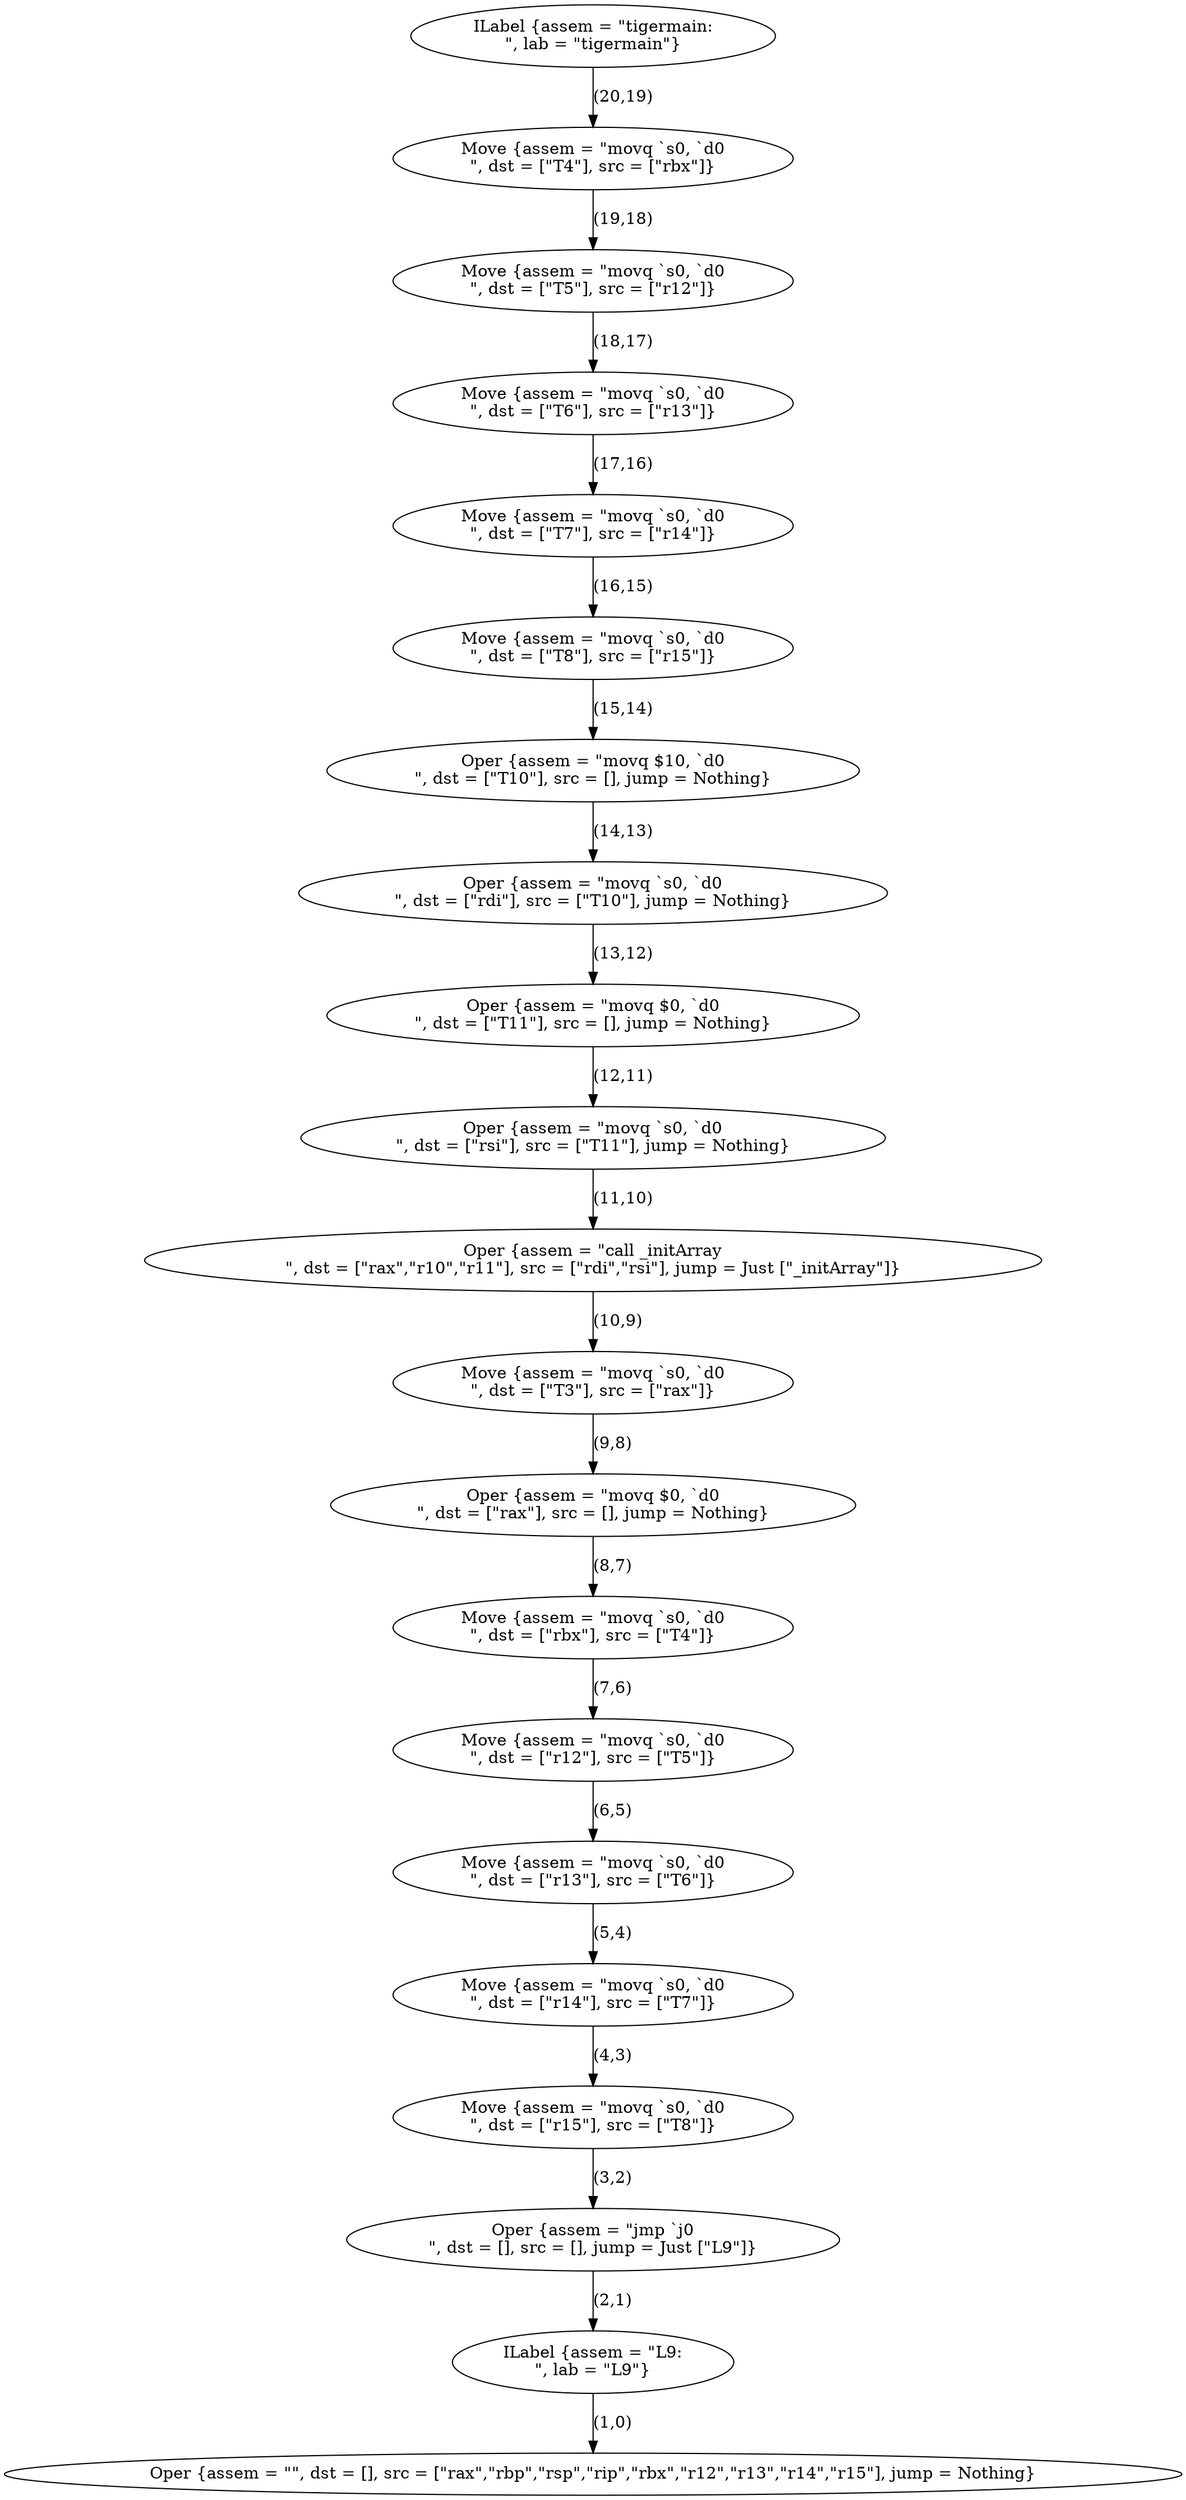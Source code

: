 strict digraph FlowGraph {
    20 [label="ILabel {assem = \"tigermain:\n\", lab = \"tigermain\"}"];
    19 [label="Move {assem = \"movq `s0, `d0\n\", dst = [\"T4\"], src = [\"rbx\"]}"];
    18 [label="Move {assem = \"movq `s0, `d0\n\", dst = [\"T5\"], src = [\"r12\"]}"];
    17 [label="Move {assem = \"movq `s0, `d0\n\", dst = [\"T6\"], src = [\"r13\"]}"];
    16 [label="Move {assem = \"movq `s0, `d0\n\", dst = [\"T7\"], src = [\"r14\"]}"];
    15 [label="Move {assem = \"movq `s0, `d0\n\", dst = [\"T8\"], src = [\"r15\"]}"];
    14 [label="Oper {assem = \"movq $10, `d0\n\", dst = [\"T10\"], src = [], jump = Nothing}"];
    13 [label="Oper {assem = \"movq `s0, `d0\n\", dst = [\"rdi\"], src = [\"T10\"], jump = Nothing}"];
    12 [label="Oper {assem = \"movq $0, `d0\n\", dst = [\"T11\"], src = [], jump = Nothing}"];
    11 [label="Oper {assem = \"movq `s0, `d0\n\", dst = [\"rsi\"], src = [\"T11\"], jump = Nothing}"];
    10 [label="Oper {assem = \"call _initArray\n\", dst = [\"rax\",\"r10\",\"r11\"], src = [\"rdi\",\"rsi\"], jump = Just [\"_initArray\"]}"];
    9 [label="Move {assem = \"movq `s0, `d0\n\", dst = [\"T3\"], src = [\"rax\"]}"];
    8 [label="Oper {assem = \"movq $0, `d0\n\", dst = [\"rax\"], src = [], jump = Nothing}"];
    7 [label="Move {assem = \"movq `s0, `d0\n\", dst = [\"rbx\"], src = [\"T4\"]}"];
    6 [label="Move {assem = \"movq `s0, `d0\n\", dst = [\"r12\"], src = [\"T5\"]}"];
    5 [label="Move {assem = \"movq `s0, `d0\n\", dst = [\"r13\"], src = [\"T6\"]}"];
    4 [label="Move {assem = \"movq `s0, `d0\n\", dst = [\"r14\"], src = [\"T7\"]}"];
    3 [label="Move {assem = \"movq `s0, `d0\n\", dst = [\"r15\"], src = [\"T8\"]}"];
    2 [label="Oper {assem = \"jmp `j0\n\", dst = [], src = [], jump = Just [\"L9\"]}"];
    1 [label="ILabel {assem = \"L9:\n\", lab = \"L9\"}"];
    0 [label="Oper {assem = \"\", dst = [], src = [\"rax\",\"rbp\",\"rsp\",\"rip\",\"rbx\",\"r12\",\"r13\",\"r14\",\"r15\"], jump = Nothing}"];
    20 -> 19 [label="(20,19)"];
    19 -> 18 [label="(19,18)"];
    18 -> 17 [label="(18,17)"];
    17 -> 16 [label="(17,16)"];
    16 -> 15 [label="(16,15)"];
    15 -> 14 [label="(15,14)"];
    14 -> 13 [label="(14,13)"];
    13 -> 12 [label="(13,12)"];
    12 -> 11 [label="(12,11)"];
    11 -> 10 [label="(11,10)"];
    10 -> 9 [label="(10,9)"];
    9 -> 8 [label="(9,8)"];
    8 -> 7 [label="(8,7)"];
    7 -> 6 [label="(7,6)"];
    6 -> 5 [label="(6,5)"];
    5 -> 4 [label="(5,4)"];
    4 -> 3 [label="(4,3)"];
    3 -> 2 [label="(3,2)"];
    2 -> 1 [label="(2,1)"];
    1 -> 0 [label="(1,0)"];
}